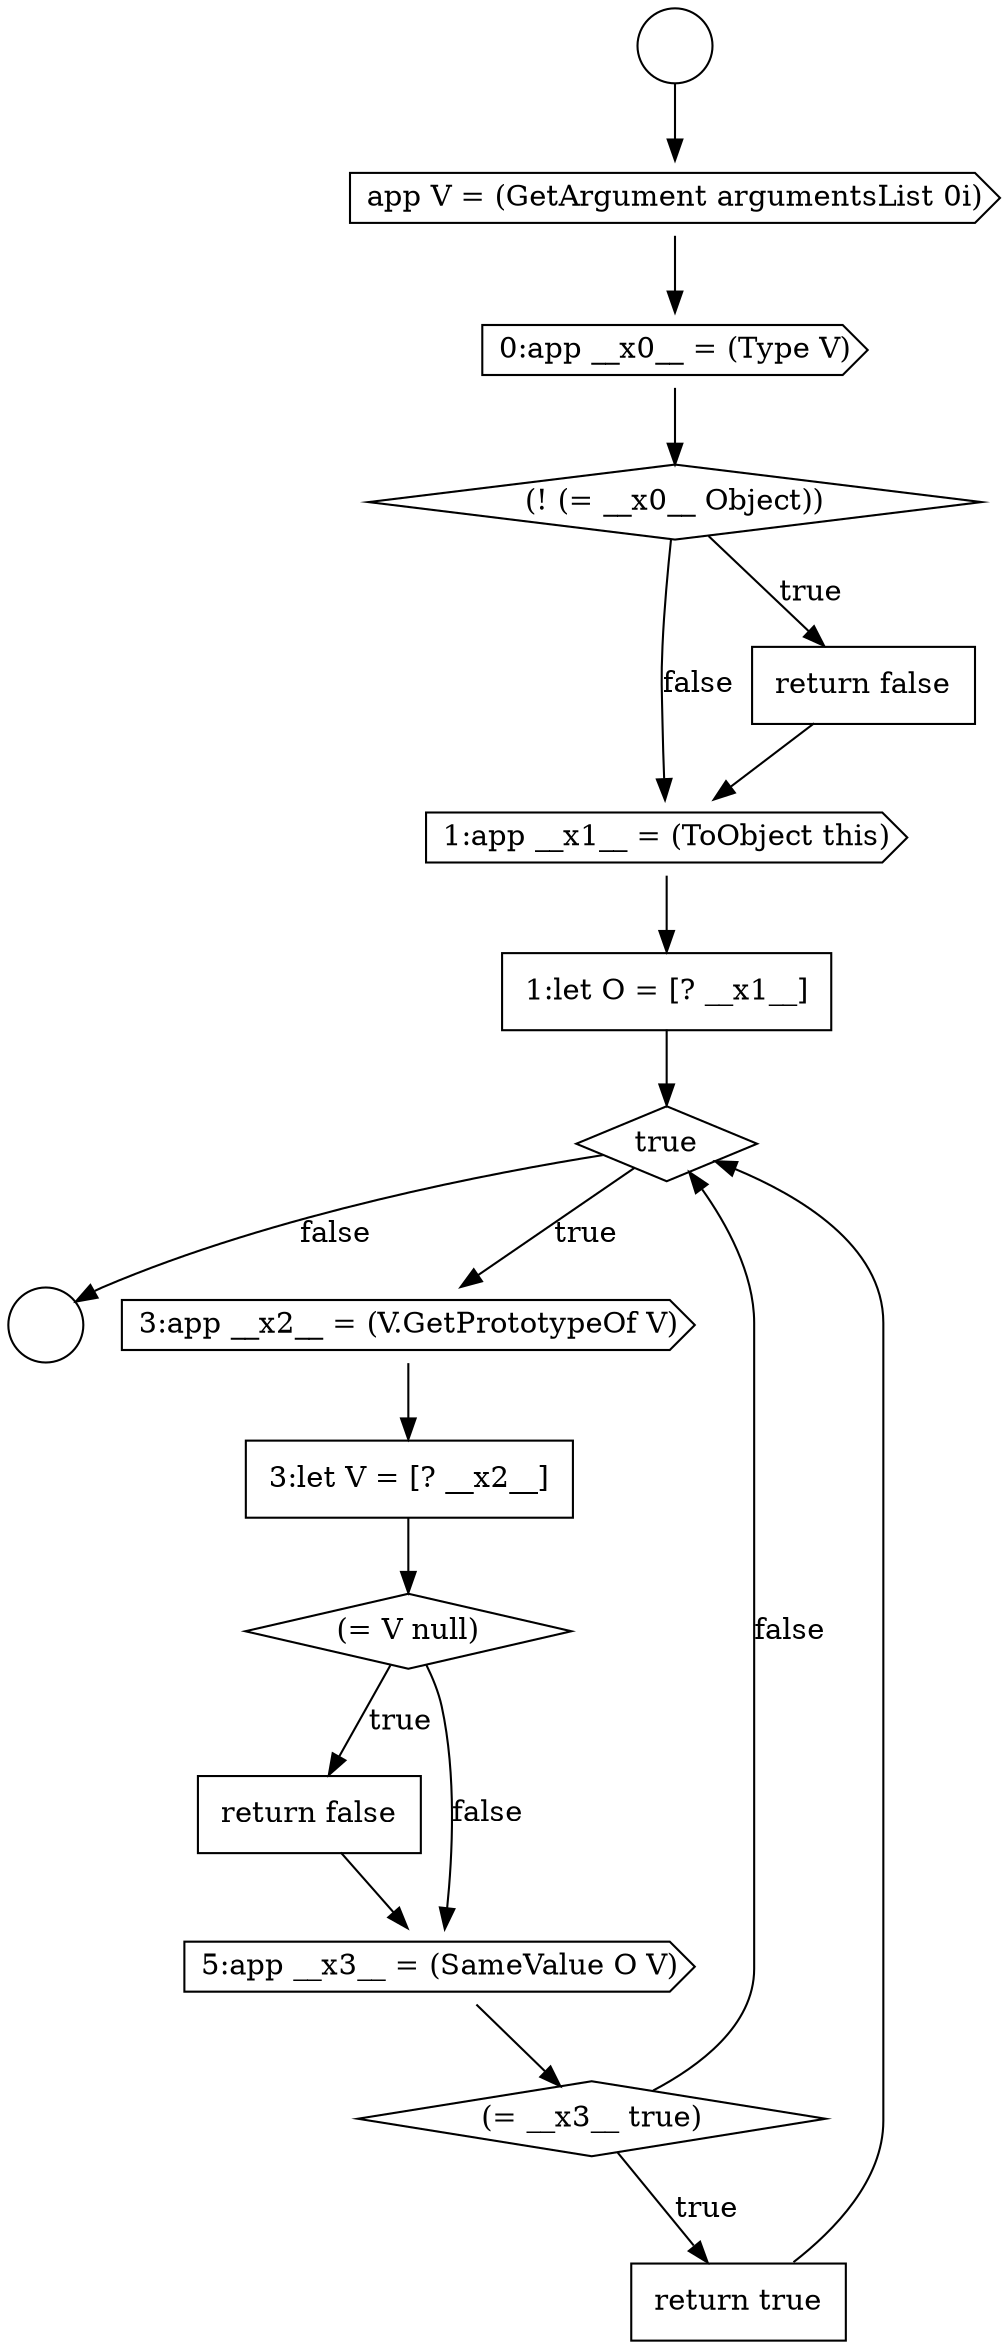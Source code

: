 digraph {
  node11445 [shape=diamond, label=<<font color="black">(! (= __x0__ Object))</font>> color="black" fillcolor="white" style=filled]
  node11449 [shape=diamond, label=<<font color="black">true</font>> color="black" fillcolor="white" style=filled]
  node11448 [shape=none, margin=0, label=<<font color="black">
    <table border="0" cellborder="1" cellspacing="0" cellpadding="10">
      <tr><td align="left">1:let O = [? __x1__]</td></tr>
    </table>
  </font>> color="black" fillcolor="white" style=filled]
  node11453 [shape=none, margin=0, label=<<font color="black">
    <table border="0" cellborder="1" cellspacing="0" cellpadding="10">
      <tr><td align="left">return false</td></tr>
    </table>
  </font>> color="black" fillcolor="white" style=filled]
  node11456 [shape=none, margin=0, label=<<font color="black">
    <table border="0" cellborder="1" cellspacing="0" cellpadding="10">
      <tr><td align="left">return true</td></tr>
    </table>
  </font>> color="black" fillcolor="white" style=filled]
  node11452 [shape=diamond, label=<<font color="black">(= V null)</font>> color="black" fillcolor="white" style=filled]
  node11442 [shape=circle label=" " color="black" fillcolor="white" style=filled]
  node11455 [shape=diamond, label=<<font color="black">(= __x3__ true)</font>> color="black" fillcolor="white" style=filled]
  node11451 [shape=none, margin=0, label=<<font color="black">
    <table border="0" cellborder="1" cellspacing="0" cellpadding="10">
      <tr><td align="left">3:let V = [? __x2__]</td></tr>
    </table>
  </font>> color="black" fillcolor="white" style=filled]
  node11443 [shape=cds, label=<<font color="black">app V = (GetArgument argumentsList 0i)</font>> color="black" fillcolor="white" style=filled]
  node11450 [shape=cds, label=<<font color="black">3:app __x2__ = (V.GetPrototypeOf V)</font>> color="black" fillcolor="white" style=filled]
  node11454 [shape=cds, label=<<font color="black">5:app __x3__ = (SameValue O V)</font>> color="black" fillcolor="white" style=filled]
  node11447 [shape=cds, label=<<font color="black">1:app __x1__ = (ToObject this)</font>> color="black" fillcolor="white" style=filled]
  node11444 [shape=cds, label=<<font color="black">0:app __x0__ = (Type V)</font>> color="black" fillcolor="white" style=filled]
  node11441 [shape=circle label=" " color="black" fillcolor="white" style=filled]
  node11446 [shape=none, margin=0, label=<<font color="black">
    <table border="0" cellborder="1" cellspacing="0" cellpadding="10">
      <tr><td align="left">return false</td></tr>
    </table>
  </font>> color="black" fillcolor="white" style=filled]
  node11455 -> node11456 [label=<<font color="black">true</font>> color="black"]
  node11455 -> node11449 [label=<<font color="black">false</font>> color="black"]
  node11450 -> node11451 [ color="black"]
  node11444 -> node11445 [ color="black"]
  node11452 -> node11453 [label=<<font color="black">true</font>> color="black"]
  node11452 -> node11454 [label=<<font color="black">false</font>> color="black"]
  node11447 -> node11448 [ color="black"]
  node11441 -> node11443 [ color="black"]
  node11448 -> node11449 [ color="black"]
  node11449 -> node11450 [label=<<font color="black">true</font>> color="black"]
  node11449 -> node11442 [label=<<font color="black">false</font>> color="black"]
  node11456 -> node11449 [ color="black"]
  node11453 -> node11454 [ color="black"]
  node11443 -> node11444 [ color="black"]
  node11451 -> node11452 [ color="black"]
  node11454 -> node11455 [ color="black"]
  node11446 -> node11447 [ color="black"]
  node11445 -> node11446 [label=<<font color="black">true</font>> color="black"]
  node11445 -> node11447 [label=<<font color="black">false</font>> color="black"]
}
